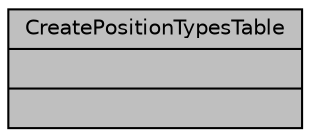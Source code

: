 digraph "CreatePositionTypesTable"
{
 // LATEX_PDF_SIZE
  bgcolor="transparent";
  edge [fontname="Helvetica",fontsize="10",labelfontname="Helvetica",labelfontsize="10"];
  node [fontname="Helvetica",fontsize="10",shape=record];
  Node1 [label="{CreatePositionTypesTable\n||}",height=0.2,width=0.4,color="black", fillcolor="grey75", style="filled", fontcolor="black",tooltip="Crear tabla de tipos de cargos."];
}
